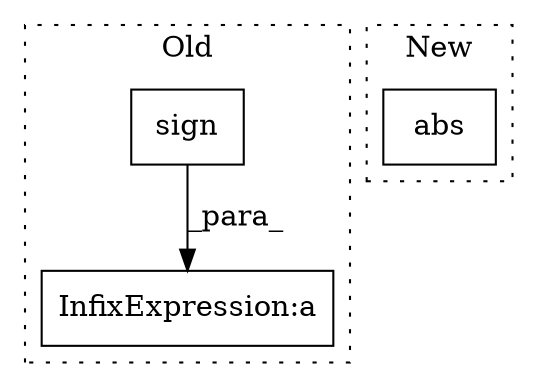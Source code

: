 digraph G {
subgraph cluster0 {
1 [label="sign" a="32" s="1883,1889" l="5,1" shape="box"];
3 [label="InfixExpression:a" a="27" s="1890" l="3" shape="box"];
label = "Old";
style="dotted";
}
subgraph cluster1 {
2 [label="abs" a="32" s="1935,1940" l="4,1" shape="box"];
label = "New";
style="dotted";
}
1 -> 3 [label="_para_"];
}
